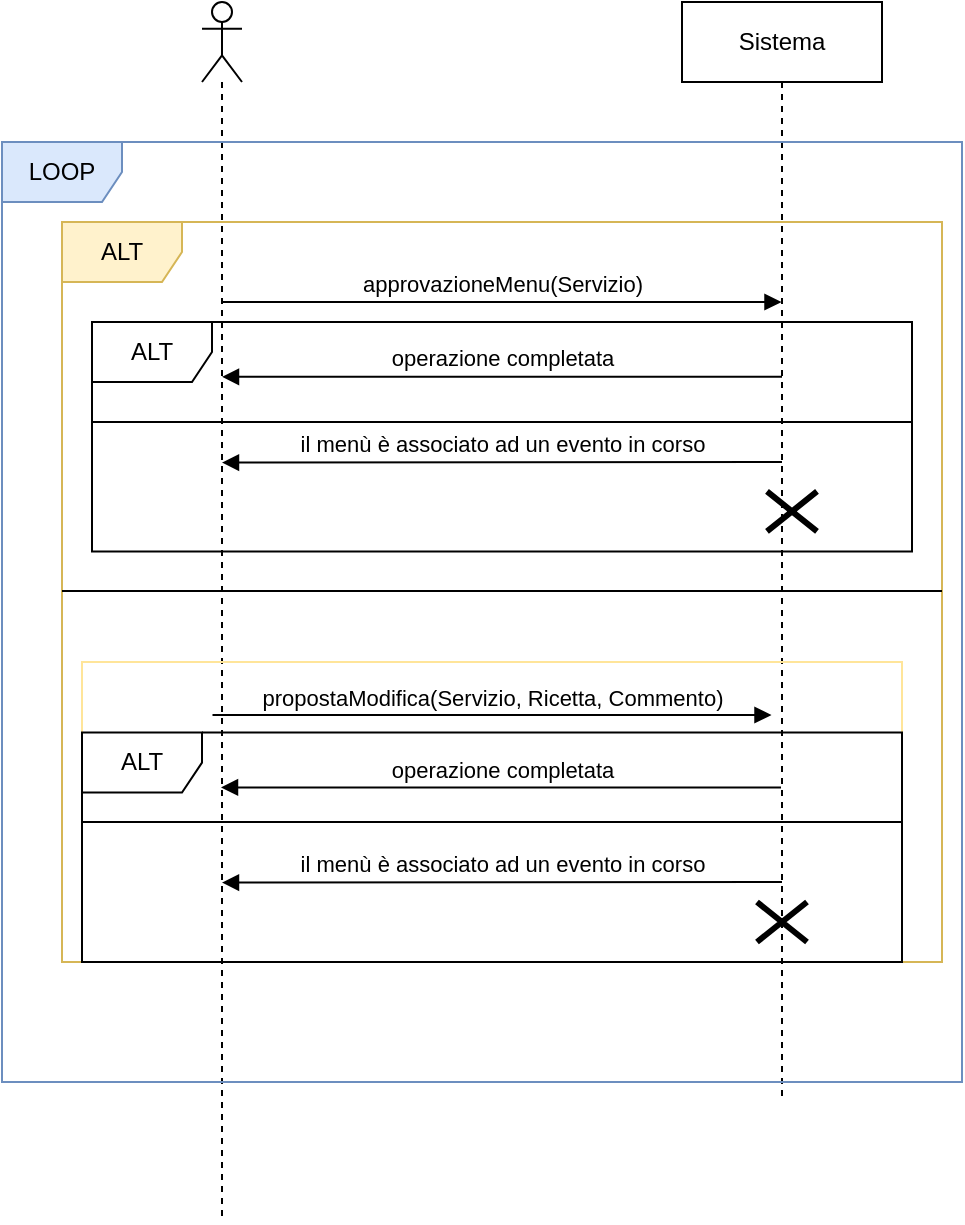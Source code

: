 <mxfile version="21.5.2" type="device">
  <diagram name="Page-1" id="MupfvHHFBMFo2o1cK1Xl">
    <mxGraphModel dx="954" dy="512" grid="1" gridSize="10" guides="1" tooltips="1" connect="1" arrows="1" fold="1" page="1" pageScale="1" pageWidth="827" pageHeight="1169" math="0" shadow="0">
      <root>
        <mxCell id="0" />
        <mxCell id="1" parent="0" />
        <mxCell id="FtzMLWEvTK-XO65rmCU0-1" value="" style="shape=umlLifeline;perimeter=lifelinePerimeter;whiteSpace=wrap;html=1;container=1;dropTarget=0;collapsible=0;recursiveResize=0;outlineConnect=0;portConstraint=eastwest;newEdgeStyle={&quot;edgeStyle&quot;:&quot;elbowEdgeStyle&quot;,&quot;elbow&quot;:&quot;vertical&quot;,&quot;curved&quot;:0,&quot;rounded&quot;:0};participant=umlActor;" parent="1" vertex="1">
          <mxGeometry x="230" y="60" width="20" height="610" as="geometry" />
        </mxCell>
        <mxCell id="FtzMLWEvTK-XO65rmCU0-2" value="Sistema" style="shape=umlLifeline;perimeter=lifelinePerimeter;whiteSpace=wrap;html=1;container=1;dropTarget=0;collapsible=0;recursiveResize=0;outlineConnect=0;portConstraint=eastwest;newEdgeStyle={&quot;edgeStyle&quot;:&quot;elbowEdgeStyle&quot;,&quot;elbow&quot;:&quot;vertical&quot;,&quot;curved&quot;:0,&quot;rounded&quot;:0};" parent="1" vertex="1">
          <mxGeometry x="470" y="60" width="100" height="550" as="geometry" />
        </mxCell>
        <mxCell id="FtzMLWEvTK-XO65rmCU0-3" value="ALT" style="shape=umlFrame;whiteSpace=wrap;html=1;pointerEvents=0;fillColor=#fff2cc;strokeColor=#d6b656;" parent="1" vertex="1">
          <mxGeometry x="160" y="170" width="440" height="370" as="geometry" />
        </mxCell>
        <mxCell id="FtzMLWEvTK-XO65rmCU0-4" value="" style="endArrow=none;endFill=0;endSize=12;html=1;rounded=0;" parent="1" edge="1">
          <mxGeometry width="160" relative="1" as="geometry">
            <mxPoint x="600" y="354.5" as="sourcePoint" />
            <mxPoint x="160" y="354.5" as="targetPoint" />
          </mxGeometry>
        </mxCell>
        <mxCell id="FtzMLWEvTK-XO65rmCU0-7" value="" style="endArrow=none;endFill=0;endSize=12;html=1;rounded=0;" parent="1" edge="1">
          <mxGeometry width="160" relative="1" as="geometry">
            <mxPoint x="580" y="470" as="sourcePoint" />
            <mxPoint x="170" y="470" as="targetPoint" />
          </mxGeometry>
        </mxCell>
        <mxCell id="FtzMLWEvTK-XO65rmCU0-11" value="" style="group;fillColor=none;strokeColor=#FFE599;" parent="1" vertex="1" connectable="0">
          <mxGeometry x="170" y="390" width="410" height="150" as="geometry" />
        </mxCell>
        <mxCell id="FtzMLWEvTK-XO65rmCU0-12" value="ALT" style="shape=umlFrame;whiteSpace=wrap;html=1;pointerEvents=0;" parent="FtzMLWEvTK-XO65rmCU0-11" vertex="1">
          <mxGeometry y="35.294" width="410" height="114.706" as="geometry" />
        </mxCell>
        <mxCell id="FtzMLWEvTK-XO65rmCU0-13" value="propostaModifica(Servizio, Ricetta, Commento)" style="html=1;verticalAlign=bottom;endArrow=block;edgeStyle=elbowEdgeStyle;elbow=vertical;curved=0;rounded=0;" parent="FtzMLWEvTK-XO65rmCU0-11" edge="1">
          <mxGeometry width="80" relative="1" as="geometry">
            <mxPoint x="65.25" y="26.469" as="sourcePoint" />
            <mxPoint x="344.75" y="26.629" as="targetPoint" />
          </mxGeometry>
        </mxCell>
        <mxCell id="FtzMLWEvTK-XO65rmCU0-14" value="operazione completata" style="html=1;verticalAlign=bottom;endArrow=none;edgeStyle=elbowEdgeStyle;elbow=vertical;curved=0;rounded=0;endFill=0;startArrow=block;startFill=1;" parent="1" edge="1">
          <mxGeometry width="80" relative="1" as="geometry">
            <mxPoint x="239.5" y="452.727" as="sourcePoint" />
            <mxPoint x="519.5" y="452.727" as="targetPoint" />
            <Array as="points">
              <mxPoint x="410" y="452.727" />
            </Array>
          </mxGeometry>
        </mxCell>
        <mxCell id="FtzMLWEvTK-XO65rmCU0-16" value="il menù è associato ad un evento in corso" style="html=1;verticalAlign=bottom;endArrow=none;edgeStyle=elbowEdgeStyle;elbow=vertical;curved=0;rounded=0;endFill=0;startArrow=block;startFill=1;" parent="1" edge="1">
          <mxGeometry width="80" relative="1" as="geometry">
            <mxPoint x="240" y="500.27" as="sourcePoint" />
            <mxPoint x="520" y="500.27" as="targetPoint" />
            <Array as="points">
              <mxPoint x="410" y="499.997" />
            </Array>
          </mxGeometry>
        </mxCell>
        <mxCell id="FtzMLWEvTK-XO65rmCU0-17" value="" style="shape=umlDestroy;whiteSpace=wrap;html=1;strokeWidth=3;targetShapes=umlLifeline;" parent="1" vertex="1">
          <mxGeometry x="507.5" y="510" width="25" height="20" as="geometry" />
        </mxCell>
        <mxCell id="FtzMLWEvTK-XO65rmCU0-6" value="LOOP" style="shape=umlFrame;whiteSpace=wrap;html=1;pointerEvents=0;fillColor=#dae8fc;strokeColor=#6c8ebf;" parent="1" vertex="1">
          <mxGeometry x="130" y="130" width="480" height="470" as="geometry" />
        </mxCell>
        <mxCell id="FtzMLWEvTK-XO65rmCU0-8" value="approvazioneMenu(Servizio)" style="html=1;verticalAlign=bottom;endArrow=block;edgeStyle=elbowEdgeStyle;elbow=vertical;curved=0;rounded=0;" parent="1" edge="1">
          <mxGeometry width="80" relative="1" as="geometry">
            <mxPoint x="240.25" y="210" as="sourcePoint" />
            <mxPoint x="519.75" y="210" as="targetPoint" />
          </mxGeometry>
        </mxCell>
        <mxCell id="AN8X-UDvfsnQZithWcQc-9" value="ALT" style="shape=umlFrame;whiteSpace=wrap;html=1;pointerEvents=0;" vertex="1" parent="1">
          <mxGeometry x="175" y="220.004" width="410" height="114.706" as="geometry" />
        </mxCell>
        <mxCell id="AN8X-UDvfsnQZithWcQc-10" value="operazione completata" style="html=1;verticalAlign=bottom;endArrow=none;edgeStyle=elbowEdgeStyle;elbow=vertical;curved=0;rounded=0;endFill=0;startArrow=block;startFill=1;" edge="1" parent="1">
          <mxGeometry width="80" relative="1" as="geometry">
            <mxPoint x="240" y="247.437" as="sourcePoint" />
            <mxPoint x="520" y="247.437" as="targetPoint" />
            <Array as="points">
              <mxPoint x="410.5" y="247.437" />
            </Array>
          </mxGeometry>
        </mxCell>
        <mxCell id="AN8X-UDvfsnQZithWcQc-11" value="il menù è associato ad un evento in corso" style="html=1;verticalAlign=bottom;endArrow=none;edgeStyle=elbowEdgeStyle;elbow=vertical;curved=0;rounded=0;endFill=0;startArrow=block;startFill=1;" edge="1" parent="1">
          <mxGeometry width="80" relative="1" as="geometry">
            <mxPoint x="240" y="290.27" as="sourcePoint" />
            <mxPoint x="520" y="290.27" as="targetPoint" />
            <Array as="points">
              <mxPoint x="410" y="289.997" />
            </Array>
          </mxGeometry>
        </mxCell>
        <mxCell id="AN8X-UDvfsnQZithWcQc-12" value="" style="shape=umlDestroy;whiteSpace=wrap;html=1;strokeWidth=3;targetShapes=umlLifeline;" vertex="1" parent="1">
          <mxGeometry x="512.5" y="304.71" width="25" height="20" as="geometry" />
        </mxCell>
        <mxCell id="AN8X-UDvfsnQZithWcQc-13" value="" style="endArrow=none;endFill=0;endSize=12;html=1;rounded=0;" edge="1" parent="1">
          <mxGeometry width="160" relative="1" as="geometry">
            <mxPoint x="585" y="270" as="sourcePoint" />
            <mxPoint x="175" y="270" as="targetPoint" />
          </mxGeometry>
        </mxCell>
      </root>
    </mxGraphModel>
  </diagram>
</mxfile>
